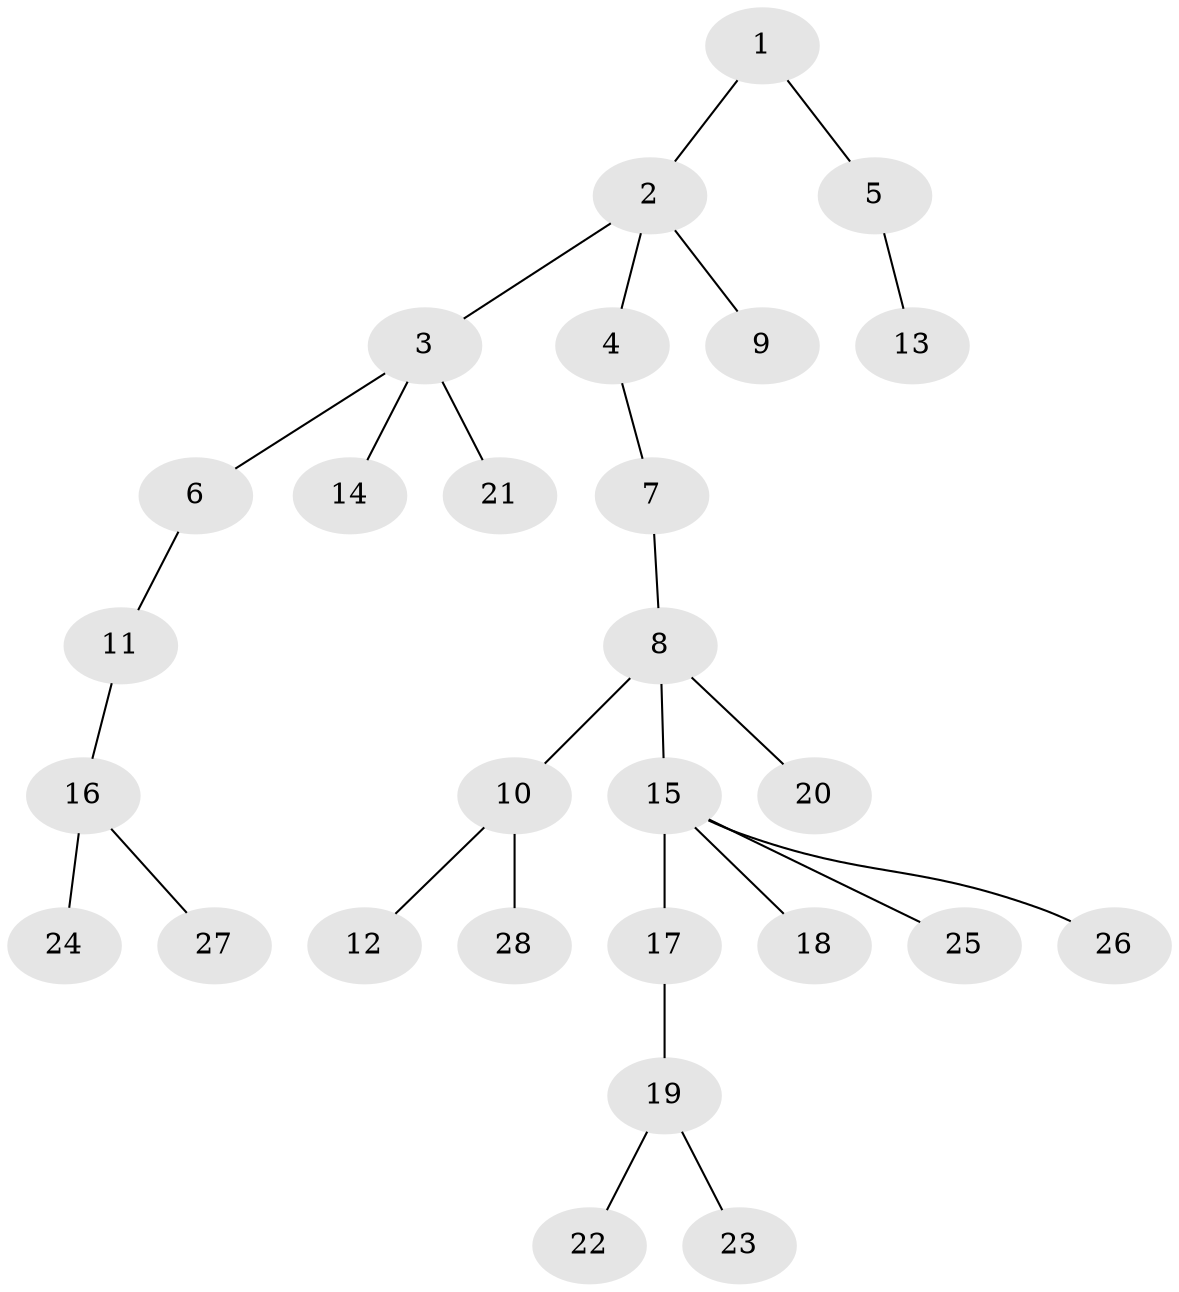 // original degree distribution, {3: 0.1724137931034483, 6: 0.022988505747126436, 7: 0.011494252873563218, 2: 0.25287356321839083, 5: 0.022988505747126436, 4: 0.034482758620689655, 1: 0.4827586206896552}
// Generated by graph-tools (version 1.1) at 2025/51/03/04/25 22:51:51]
// undirected, 28 vertices, 27 edges
graph export_dot {
  node [color=gray90,style=filled];
  1;
  2;
  3;
  4;
  5;
  6;
  7;
  8;
  9;
  10;
  11;
  12;
  13;
  14;
  15;
  16;
  17;
  18;
  19;
  20;
  21;
  22;
  23;
  24;
  25;
  26;
  27;
  28;
  1 -- 2 [weight=1.0];
  1 -- 5 [weight=1.0];
  2 -- 3 [weight=1.0];
  2 -- 4 [weight=1.0];
  2 -- 9 [weight=1.0];
  3 -- 6 [weight=1.0];
  3 -- 14 [weight=1.0];
  3 -- 21 [weight=1.0];
  4 -- 7 [weight=1.0];
  5 -- 13 [weight=1.0];
  6 -- 11 [weight=1.0];
  7 -- 8 [weight=1.0];
  8 -- 10 [weight=1.0];
  8 -- 15 [weight=1.0];
  8 -- 20 [weight=1.0];
  10 -- 12 [weight=1.0];
  10 -- 28 [weight=1.0];
  11 -- 16 [weight=1.0];
  15 -- 17 [weight=2.0];
  15 -- 18 [weight=1.0];
  15 -- 25 [weight=1.0];
  15 -- 26 [weight=1.0];
  16 -- 24 [weight=2.0];
  16 -- 27 [weight=1.0];
  17 -- 19 [weight=1.0];
  19 -- 22 [weight=1.0];
  19 -- 23 [weight=1.0];
}
